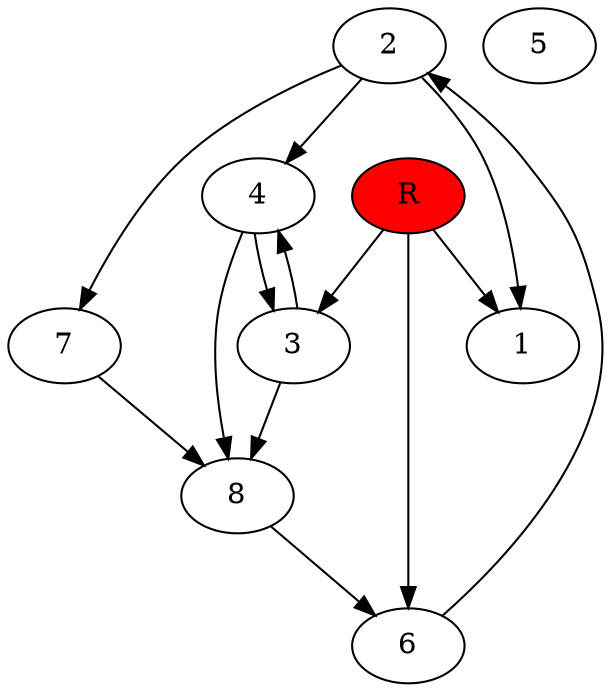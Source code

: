 digraph prb28750 {
	1
	2
	3
	4
	5
	6
	7
	8
	R [fillcolor="#ff0000" style=filled]
	2 -> 1
	2 -> 4
	2 -> 7
	3 -> 4
	3 -> 8
	4 -> 3
	4 -> 8
	6 -> 2
	7 -> 8
	8 -> 6
	R -> 1
	R -> 3
	R -> 6
}

